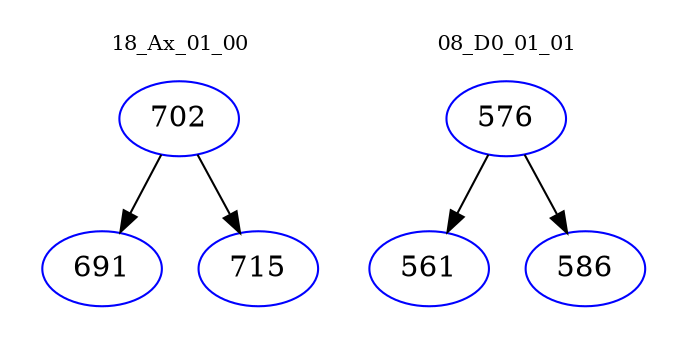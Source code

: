 digraph{
subgraph cluster_0 {
color = white
label = "18_Ax_01_00";
fontsize=10;
T0_702 [label="702", color="blue"]
T0_702 -> T0_691 [color="black"]
T0_691 [label="691", color="blue"]
T0_702 -> T0_715 [color="black"]
T0_715 [label="715", color="blue"]
}
subgraph cluster_1 {
color = white
label = "08_D0_01_01";
fontsize=10;
T1_576 [label="576", color="blue"]
T1_576 -> T1_561 [color="black"]
T1_561 [label="561", color="blue"]
T1_576 -> T1_586 [color="black"]
T1_586 [label="586", color="blue"]
}
}
